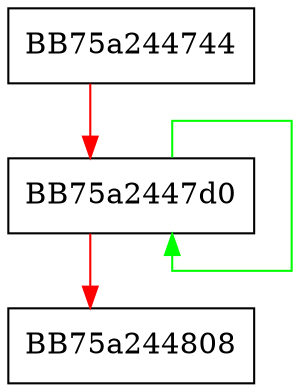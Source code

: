 digraph setup_fsys {
  node [shape="box"];
  graph [splines=ortho];
  BB75a244744 -> BB75a2447d0 [color="red"];
  BB75a2447d0 -> BB75a2447d0 [color="green"];
  BB75a2447d0 -> BB75a244808 [color="red"];
}